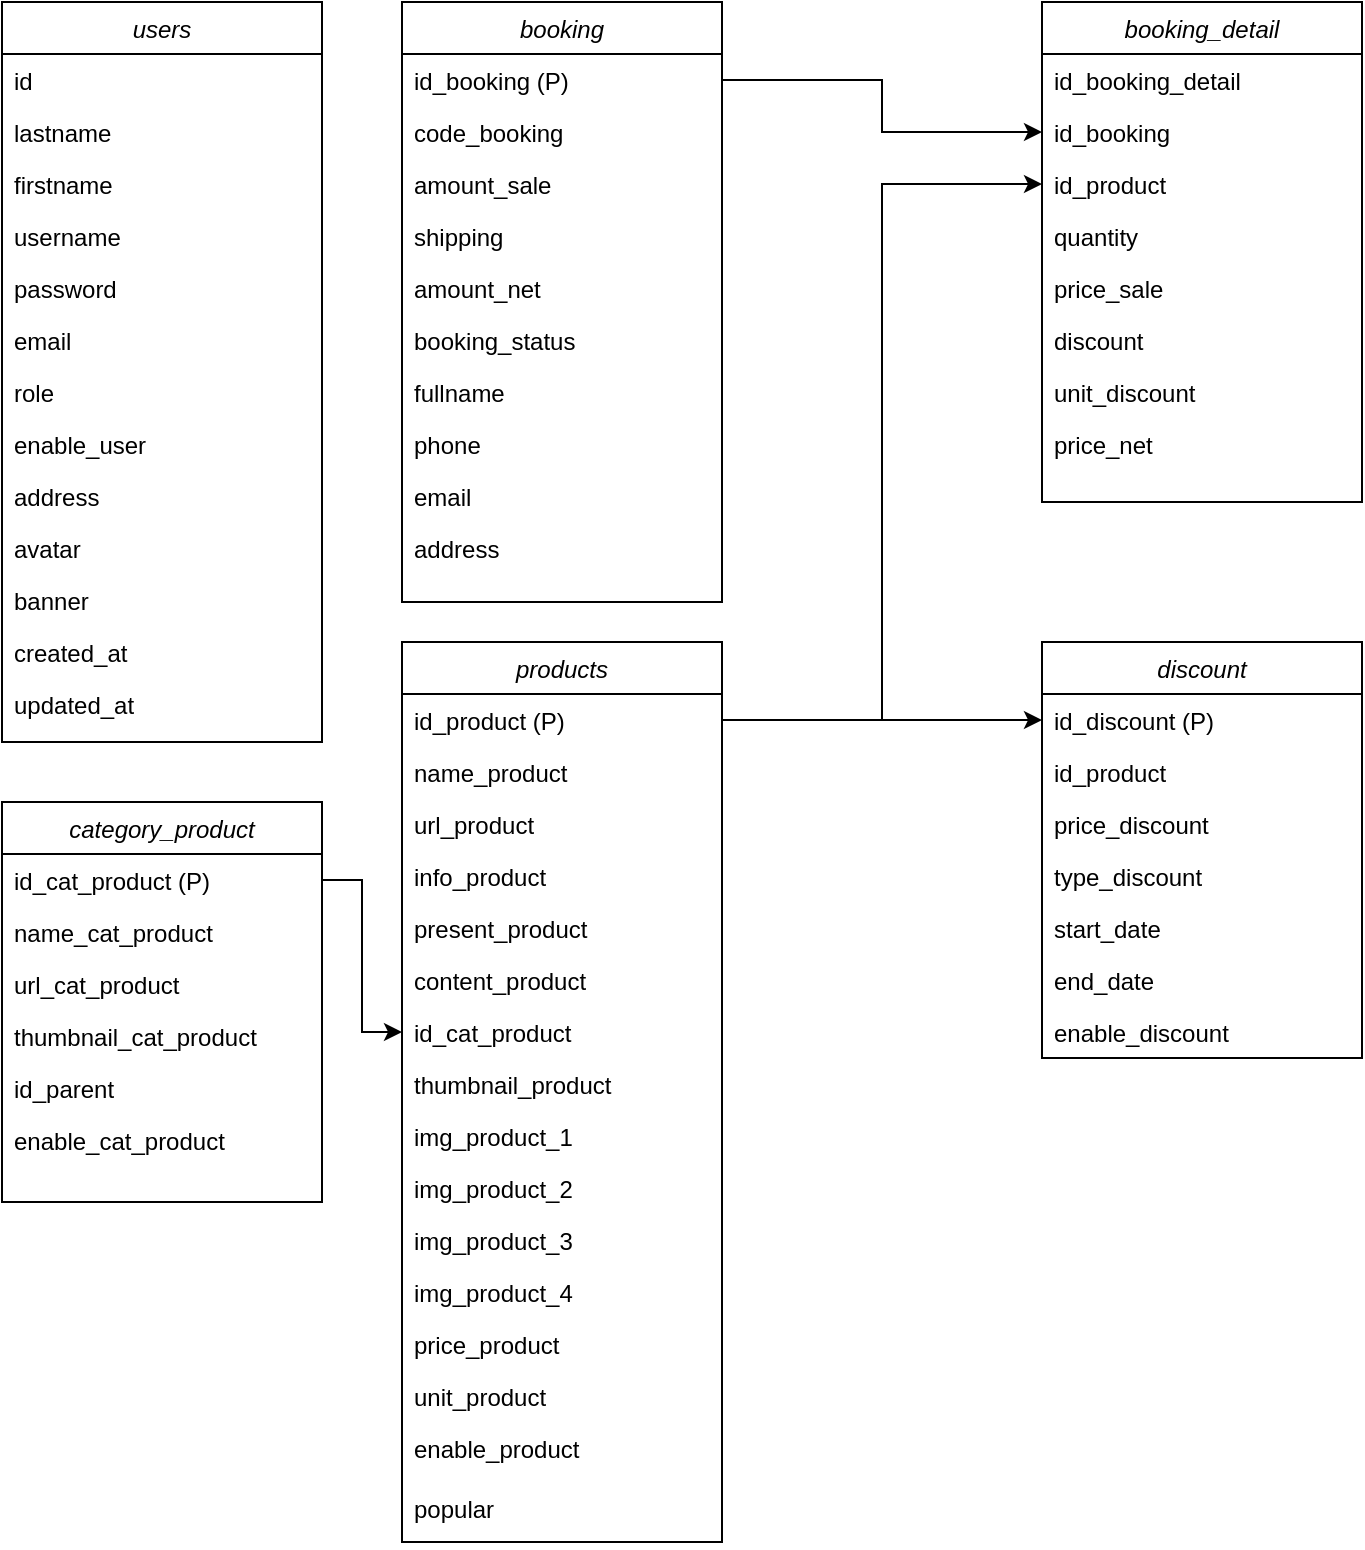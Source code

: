 <mxfile version="24.2.7" type="device">
  <diagram id="C5RBs43oDa-KdzZeNtuy" name="Page-1">
    <mxGraphModel dx="1434" dy="786" grid="1" gridSize="10" guides="1" tooltips="1" connect="1" arrows="1" fold="1" page="1" pageScale="1" pageWidth="827" pageHeight="1169" math="0" shadow="0">
      <root>
        <mxCell id="WIyWlLk6GJQsqaUBKTNV-0" />
        <mxCell id="WIyWlLk6GJQsqaUBKTNV-1" parent="WIyWlLk6GJQsqaUBKTNV-0" />
        <mxCell id="dp-KuTQFsWQeeo3TTxh5-1" value="users" style="swimlane;fontStyle=2;align=center;verticalAlign=top;childLayout=stackLayout;horizontal=1;startSize=26;horizontalStack=0;resizeParent=1;resizeLast=0;collapsible=1;marginBottom=0;rounded=0;shadow=0;strokeWidth=1;" vertex="1" parent="WIyWlLk6GJQsqaUBKTNV-1">
          <mxGeometry x="40" y="120" width="160" height="370" as="geometry">
            <mxRectangle x="230" y="140" width="160" height="26" as="alternateBounds" />
          </mxGeometry>
        </mxCell>
        <mxCell id="dp-KuTQFsWQeeo3TTxh5-2" value="id" style="text;align=left;verticalAlign=top;spacingLeft=4;spacingRight=4;overflow=hidden;rotatable=0;points=[[0,0.5],[1,0.5]];portConstraint=eastwest;" vertex="1" parent="dp-KuTQFsWQeeo3TTxh5-1">
          <mxGeometry y="26" width="160" height="26" as="geometry" />
        </mxCell>
        <mxCell id="dp-KuTQFsWQeeo3TTxh5-3" value="lastname" style="text;align=left;verticalAlign=top;spacingLeft=4;spacingRight=4;overflow=hidden;rotatable=0;points=[[0,0.5],[1,0.5]];portConstraint=eastwest;rounded=0;shadow=0;html=0;" vertex="1" parent="dp-KuTQFsWQeeo3TTxh5-1">
          <mxGeometry y="52" width="160" height="26" as="geometry" />
        </mxCell>
        <mxCell id="dp-KuTQFsWQeeo3TTxh5-4" value="firstname" style="text;align=left;verticalAlign=top;spacingLeft=4;spacingRight=4;overflow=hidden;rotatable=0;points=[[0,0.5],[1,0.5]];portConstraint=eastwest;rounded=0;shadow=0;html=0;" vertex="1" parent="dp-KuTQFsWQeeo3TTxh5-1">
          <mxGeometry y="78" width="160" height="26" as="geometry" />
        </mxCell>
        <mxCell id="dp-KuTQFsWQeeo3TTxh5-8" value="username" style="text;align=left;verticalAlign=top;spacingLeft=4;spacingRight=4;overflow=hidden;rotatable=0;points=[[0,0.5],[1,0.5]];portConstraint=eastwest;rounded=0;shadow=0;html=0;" vertex="1" parent="dp-KuTQFsWQeeo3TTxh5-1">
          <mxGeometry y="104" width="160" height="26" as="geometry" />
        </mxCell>
        <mxCell id="dp-KuTQFsWQeeo3TTxh5-9" value="password" style="text;align=left;verticalAlign=top;spacingLeft=4;spacingRight=4;overflow=hidden;rotatable=0;points=[[0,0.5],[1,0.5]];portConstraint=eastwest;rounded=0;shadow=0;html=0;" vertex="1" parent="dp-KuTQFsWQeeo3TTxh5-1">
          <mxGeometry y="130" width="160" height="26" as="geometry" />
        </mxCell>
        <mxCell id="dp-KuTQFsWQeeo3TTxh5-10" value="email" style="text;align=left;verticalAlign=top;spacingLeft=4;spacingRight=4;overflow=hidden;rotatable=0;points=[[0,0.5],[1,0.5]];portConstraint=eastwest;rounded=0;shadow=0;html=0;" vertex="1" parent="dp-KuTQFsWQeeo3TTxh5-1">
          <mxGeometry y="156" width="160" height="26" as="geometry" />
        </mxCell>
        <mxCell id="dp-KuTQFsWQeeo3TTxh5-11" value="role" style="text;align=left;verticalAlign=top;spacingLeft=4;spacingRight=4;overflow=hidden;rotatable=0;points=[[0,0.5],[1,0.5]];portConstraint=eastwest;rounded=0;shadow=0;html=0;" vertex="1" parent="dp-KuTQFsWQeeo3TTxh5-1">
          <mxGeometry y="182" width="160" height="26" as="geometry" />
        </mxCell>
        <mxCell id="dp-KuTQFsWQeeo3TTxh5-12" value="enable_user" style="text;align=left;verticalAlign=top;spacingLeft=4;spacingRight=4;overflow=hidden;rotatable=0;points=[[0,0.5],[1,0.5]];portConstraint=eastwest;rounded=0;shadow=0;html=0;" vertex="1" parent="dp-KuTQFsWQeeo3TTxh5-1">
          <mxGeometry y="208" width="160" height="26" as="geometry" />
        </mxCell>
        <mxCell id="dp-KuTQFsWQeeo3TTxh5-13" value="address" style="text;align=left;verticalAlign=top;spacingLeft=4;spacingRight=4;overflow=hidden;rotatable=0;points=[[0,0.5],[1,0.5]];portConstraint=eastwest;rounded=0;shadow=0;html=0;" vertex="1" parent="dp-KuTQFsWQeeo3TTxh5-1">
          <mxGeometry y="234" width="160" height="26" as="geometry" />
        </mxCell>
        <mxCell id="dp-KuTQFsWQeeo3TTxh5-14" value="avatar" style="text;align=left;verticalAlign=top;spacingLeft=4;spacingRight=4;overflow=hidden;rotatable=0;points=[[0,0.5],[1,0.5]];portConstraint=eastwest;rounded=0;shadow=0;html=0;" vertex="1" parent="dp-KuTQFsWQeeo3TTxh5-1">
          <mxGeometry y="260" width="160" height="26" as="geometry" />
        </mxCell>
        <mxCell id="dp-KuTQFsWQeeo3TTxh5-15" value="banner" style="text;align=left;verticalAlign=top;spacingLeft=4;spacingRight=4;overflow=hidden;rotatable=0;points=[[0,0.5],[1,0.5]];portConstraint=eastwest;rounded=0;shadow=0;html=0;" vertex="1" parent="dp-KuTQFsWQeeo3TTxh5-1">
          <mxGeometry y="286" width="160" height="26" as="geometry" />
        </mxCell>
        <mxCell id="dp-KuTQFsWQeeo3TTxh5-17" value="created_at" style="text;align=left;verticalAlign=top;spacingLeft=4;spacingRight=4;overflow=hidden;rotatable=0;points=[[0,0.5],[1,0.5]];portConstraint=eastwest;rounded=0;shadow=0;html=0;" vertex="1" parent="dp-KuTQFsWQeeo3TTxh5-1">
          <mxGeometry y="312" width="160" height="26" as="geometry" />
        </mxCell>
        <mxCell id="dp-KuTQFsWQeeo3TTxh5-16" value="updated_at" style="text;align=left;verticalAlign=top;spacingLeft=4;spacingRight=4;overflow=hidden;rotatable=0;points=[[0,0.5],[1,0.5]];portConstraint=eastwest;rounded=0;shadow=0;html=0;" vertex="1" parent="dp-KuTQFsWQeeo3TTxh5-1">
          <mxGeometry y="338" width="160" height="26" as="geometry" />
        </mxCell>
        <mxCell id="dp-KuTQFsWQeeo3TTxh5-18" value="booking" style="swimlane;fontStyle=2;align=center;verticalAlign=top;childLayout=stackLayout;horizontal=1;startSize=26;horizontalStack=0;resizeParent=1;resizeLast=0;collapsible=1;marginBottom=0;rounded=0;shadow=0;strokeWidth=1;" vertex="1" parent="WIyWlLk6GJQsqaUBKTNV-1">
          <mxGeometry x="240" y="120" width="160" height="300" as="geometry">
            <mxRectangle x="230" y="140" width="160" height="26" as="alternateBounds" />
          </mxGeometry>
        </mxCell>
        <mxCell id="dp-KuTQFsWQeeo3TTxh5-19" value="id_booking (P)" style="text;align=left;verticalAlign=top;spacingLeft=4;spacingRight=4;overflow=hidden;rotatable=0;points=[[0,0.5],[1,0.5]];portConstraint=eastwest;" vertex="1" parent="dp-KuTQFsWQeeo3TTxh5-18">
          <mxGeometry y="26" width="160" height="26" as="geometry" />
        </mxCell>
        <mxCell id="dp-KuTQFsWQeeo3TTxh5-20" value="code_booking" style="text;align=left;verticalAlign=top;spacingLeft=4;spacingRight=4;overflow=hidden;rotatable=0;points=[[0,0.5],[1,0.5]];portConstraint=eastwest;rounded=0;shadow=0;html=0;" vertex="1" parent="dp-KuTQFsWQeeo3TTxh5-18">
          <mxGeometry y="52" width="160" height="26" as="geometry" />
        </mxCell>
        <mxCell id="dp-KuTQFsWQeeo3TTxh5-21" value="amount_sale" style="text;align=left;verticalAlign=top;spacingLeft=4;spacingRight=4;overflow=hidden;rotatable=0;points=[[0,0.5],[1,0.5]];portConstraint=eastwest;rounded=0;shadow=0;html=0;" vertex="1" parent="dp-KuTQFsWQeeo3TTxh5-18">
          <mxGeometry y="78" width="160" height="26" as="geometry" />
        </mxCell>
        <mxCell id="dp-KuTQFsWQeeo3TTxh5-22" value="shipping" style="text;align=left;verticalAlign=top;spacingLeft=4;spacingRight=4;overflow=hidden;rotatable=0;points=[[0,0.5],[1,0.5]];portConstraint=eastwest;rounded=0;shadow=0;html=0;" vertex="1" parent="dp-KuTQFsWQeeo3TTxh5-18">
          <mxGeometry y="104" width="160" height="26" as="geometry" />
        </mxCell>
        <mxCell id="dp-KuTQFsWQeeo3TTxh5-23" value="amount_net" style="text;align=left;verticalAlign=top;spacingLeft=4;spacingRight=4;overflow=hidden;rotatable=0;points=[[0,0.5],[1,0.5]];portConstraint=eastwest;rounded=0;shadow=0;html=0;" vertex="1" parent="dp-KuTQFsWQeeo3TTxh5-18">
          <mxGeometry y="130" width="160" height="26" as="geometry" />
        </mxCell>
        <mxCell id="dp-KuTQFsWQeeo3TTxh5-24" value="booking_status" style="text;align=left;verticalAlign=top;spacingLeft=4;spacingRight=4;overflow=hidden;rotatable=0;points=[[0,0.5],[1,0.5]];portConstraint=eastwest;rounded=0;shadow=0;html=0;" vertex="1" parent="dp-KuTQFsWQeeo3TTxh5-18">
          <mxGeometry y="156" width="160" height="26" as="geometry" />
        </mxCell>
        <mxCell id="dp-KuTQFsWQeeo3TTxh5-25" value="fullname" style="text;align=left;verticalAlign=top;spacingLeft=4;spacingRight=4;overflow=hidden;rotatable=0;points=[[0,0.5],[1,0.5]];portConstraint=eastwest;rounded=0;shadow=0;html=0;" vertex="1" parent="dp-KuTQFsWQeeo3TTxh5-18">
          <mxGeometry y="182" width="160" height="26" as="geometry" />
        </mxCell>
        <mxCell id="dp-KuTQFsWQeeo3TTxh5-26" value="phone" style="text;align=left;verticalAlign=top;spacingLeft=4;spacingRight=4;overflow=hidden;rotatable=0;points=[[0,0.5],[1,0.5]];portConstraint=eastwest;rounded=0;shadow=0;html=0;" vertex="1" parent="dp-KuTQFsWQeeo3TTxh5-18">
          <mxGeometry y="208" width="160" height="26" as="geometry" />
        </mxCell>
        <mxCell id="dp-KuTQFsWQeeo3TTxh5-27" value="email" style="text;align=left;verticalAlign=top;spacingLeft=4;spacingRight=4;overflow=hidden;rotatable=0;points=[[0,0.5],[1,0.5]];portConstraint=eastwest;rounded=0;shadow=0;html=0;" vertex="1" parent="dp-KuTQFsWQeeo3TTxh5-18">
          <mxGeometry y="234" width="160" height="26" as="geometry" />
        </mxCell>
        <mxCell id="dp-KuTQFsWQeeo3TTxh5-28" value="address" style="text;align=left;verticalAlign=top;spacingLeft=4;spacingRight=4;overflow=hidden;rotatable=0;points=[[0,0.5],[1,0.5]];portConstraint=eastwest;rounded=0;shadow=0;html=0;" vertex="1" parent="dp-KuTQFsWQeeo3TTxh5-18">
          <mxGeometry y="260" width="160" height="26" as="geometry" />
        </mxCell>
        <mxCell id="dp-KuTQFsWQeeo3TTxh5-32" value="booking_detail" style="swimlane;fontStyle=2;align=center;verticalAlign=top;childLayout=stackLayout;horizontal=1;startSize=26;horizontalStack=0;resizeParent=1;resizeLast=0;collapsible=1;marginBottom=0;rounded=0;shadow=0;strokeWidth=1;" vertex="1" parent="WIyWlLk6GJQsqaUBKTNV-1">
          <mxGeometry x="560" y="120" width="160" height="250" as="geometry">
            <mxRectangle x="230" y="140" width="160" height="26" as="alternateBounds" />
          </mxGeometry>
        </mxCell>
        <mxCell id="dp-KuTQFsWQeeo3TTxh5-33" value="id_booking_detail" style="text;align=left;verticalAlign=top;spacingLeft=4;spacingRight=4;overflow=hidden;rotatable=0;points=[[0,0.5],[1,0.5]];portConstraint=eastwest;" vertex="1" parent="dp-KuTQFsWQeeo3TTxh5-32">
          <mxGeometry y="26" width="160" height="26" as="geometry" />
        </mxCell>
        <mxCell id="dp-KuTQFsWQeeo3TTxh5-34" value="id_booking" style="text;align=left;verticalAlign=top;spacingLeft=4;spacingRight=4;overflow=hidden;rotatable=0;points=[[0,0.5],[1,0.5]];portConstraint=eastwest;rounded=0;shadow=0;html=0;" vertex="1" parent="dp-KuTQFsWQeeo3TTxh5-32">
          <mxGeometry y="52" width="160" height="26" as="geometry" />
        </mxCell>
        <mxCell id="dp-KuTQFsWQeeo3TTxh5-35" value="id_product" style="text;align=left;verticalAlign=top;spacingLeft=4;spacingRight=4;overflow=hidden;rotatable=0;points=[[0,0.5],[1,0.5]];portConstraint=eastwest;rounded=0;shadow=0;html=0;" vertex="1" parent="dp-KuTQFsWQeeo3TTxh5-32">
          <mxGeometry y="78" width="160" height="26" as="geometry" />
        </mxCell>
        <mxCell id="dp-KuTQFsWQeeo3TTxh5-36" value="quantity" style="text;align=left;verticalAlign=top;spacingLeft=4;spacingRight=4;overflow=hidden;rotatable=0;points=[[0,0.5],[1,0.5]];portConstraint=eastwest;rounded=0;shadow=0;html=0;" vertex="1" parent="dp-KuTQFsWQeeo3TTxh5-32">
          <mxGeometry y="104" width="160" height="26" as="geometry" />
        </mxCell>
        <mxCell id="dp-KuTQFsWQeeo3TTxh5-37" value="price_sale" style="text;align=left;verticalAlign=top;spacingLeft=4;spacingRight=4;overflow=hidden;rotatable=0;points=[[0,0.5],[1,0.5]];portConstraint=eastwest;rounded=0;shadow=0;html=0;" vertex="1" parent="dp-KuTQFsWQeeo3TTxh5-32">
          <mxGeometry y="130" width="160" height="26" as="geometry" />
        </mxCell>
        <mxCell id="dp-KuTQFsWQeeo3TTxh5-38" value="discount" style="text;align=left;verticalAlign=top;spacingLeft=4;spacingRight=4;overflow=hidden;rotatable=0;points=[[0,0.5],[1,0.5]];portConstraint=eastwest;rounded=0;shadow=0;html=0;" vertex="1" parent="dp-KuTQFsWQeeo3TTxh5-32">
          <mxGeometry y="156" width="160" height="26" as="geometry" />
        </mxCell>
        <mxCell id="dp-KuTQFsWQeeo3TTxh5-39" value="unit_discount" style="text;align=left;verticalAlign=top;spacingLeft=4;spacingRight=4;overflow=hidden;rotatable=0;points=[[0,0.5],[1,0.5]];portConstraint=eastwest;rounded=0;shadow=0;html=0;" vertex="1" parent="dp-KuTQFsWQeeo3TTxh5-32">
          <mxGeometry y="182" width="160" height="26" as="geometry" />
        </mxCell>
        <mxCell id="dp-KuTQFsWQeeo3TTxh5-40" value="price_net" style="text;align=left;verticalAlign=top;spacingLeft=4;spacingRight=4;overflow=hidden;rotatable=0;points=[[0,0.5],[1,0.5]];portConstraint=eastwest;rounded=0;shadow=0;html=0;" vertex="1" parent="dp-KuTQFsWQeeo3TTxh5-32">
          <mxGeometry y="208" width="160" height="26" as="geometry" />
        </mxCell>
        <mxCell id="dp-KuTQFsWQeeo3TTxh5-43" style="edgeStyle=orthogonalEdgeStyle;rounded=0;orthogonalLoop=1;jettySize=auto;html=1;" edge="1" parent="WIyWlLk6GJQsqaUBKTNV-1" source="dp-KuTQFsWQeeo3TTxh5-19" target="dp-KuTQFsWQeeo3TTxh5-34">
          <mxGeometry relative="1" as="geometry" />
        </mxCell>
        <mxCell id="dp-KuTQFsWQeeo3TTxh5-44" value="products" style="swimlane;fontStyle=2;align=center;verticalAlign=top;childLayout=stackLayout;horizontal=1;startSize=26;horizontalStack=0;resizeParent=1;resizeLast=0;collapsible=1;marginBottom=0;rounded=0;shadow=0;strokeWidth=1;" vertex="1" parent="WIyWlLk6GJQsqaUBKTNV-1">
          <mxGeometry x="240" y="440" width="160" height="450" as="geometry">
            <mxRectangle x="230" y="140" width="160" height="26" as="alternateBounds" />
          </mxGeometry>
        </mxCell>
        <mxCell id="dp-KuTQFsWQeeo3TTxh5-45" value="id_product (P)" style="text;align=left;verticalAlign=top;spacingLeft=4;spacingRight=4;overflow=hidden;rotatable=0;points=[[0,0.5],[1,0.5]];portConstraint=eastwest;" vertex="1" parent="dp-KuTQFsWQeeo3TTxh5-44">
          <mxGeometry y="26" width="160" height="26" as="geometry" />
        </mxCell>
        <mxCell id="dp-KuTQFsWQeeo3TTxh5-46" value="name_product" style="text;align=left;verticalAlign=top;spacingLeft=4;spacingRight=4;overflow=hidden;rotatable=0;points=[[0,0.5],[1,0.5]];portConstraint=eastwest;rounded=0;shadow=0;html=0;" vertex="1" parent="dp-KuTQFsWQeeo3TTxh5-44">
          <mxGeometry y="52" width="160" height="26" as="geometry" />
        </mxCell>
        <mxCell id="dp-KuTQFsWQeeo3TTxh5-47" value="url_product" style="text;align=left;verticalAlign=top;spacingLeft=4;spacingRight=4;overflow=hidden;rotatable=0;points=[[0,0.5],[1,0.5]];portConstraint=eastwest;rounded=0;shadow=0;html=0;" vertex="1" parent="dp-KuTQFsWQeeo3TTxh5-44">
          <mxGeometry y="78" width="160" height="26" as="geometry" />
        </mxCell>
        <mxCell id="dp-KuTQFsWQeeo3TTxh5-48" value="info_product" style="text;align=left;verticalAlign=top;spacingLeft=4;spacingRight=4;overflow=hidden;rotatable=0;points=[[0,0.5],[1,0.5]];portConstraint=eastwest;rounded=0;shadow=0;html=0;" vertex="1" parent="dp-KuTQFsWQeeo3TTxh5-44">
          <mxGeometry y="104" width="160" height="26" as="geometry" />
        </mxCell>
        <mxCell id="dp-KuTQFsWQeeo3TTxh5-49" value="present_product" style="text;align=left;verticalAlign=top;spacingLeft=4;spacingRight=4;overflow=hidden;rotatable=0;points=[[0,0.5],[1,0.5]];portConstraint=eastwest;rounded=0;shadow=0;html=0;" vertex="1" parent="dp-KuTQFsWQeeo3TTxh5-44">
          <mxGeometry y="130" width="160" height="26" as="geometry" />
        </mxCell>
        <mxCell id="dp-KuTQFsWQeeo3TTxh5-50" value="content_product" style="text;align=left;verticalAlign=top;spacingLeft=4;spacingRight=4;overflow=hidden;rotatable=0;points=[[0,0.5],[1,0.5]];portConstraint=eastwest;rounded=0;shadow=0;html=0;" vertex="1" parent="dp-KuTQFsWQeeo3TTxh5-44">
          <mxGeometry y="156" width="160" height="26" as="geometry" />
        </mxCell>
        <mxCell id="dp-KuTQFsWQeeo3TTxh5-51" value="id_cat_product" style="text;align=left;verticalAlign=top;spacingLeft=4;spacingRight=4;overflow=hidden;rotatable=0;points=[[0,0.5],[1,0.5]];portConstraint=eastwest;rounded=0;shadow=0;html=0;" vertex="1" parent="dp-KuTQFsWQeeo3TTxh5-44">
          <mxGeometry y="182" width="160" height="26" as="geometry" />
        </mxCell>
        <mxCell id="dp-KuTQFsWQeeo3TTxh5-52" value="thumbnail_product" style="text;align=left;verticalAlign=top;spacingLeft=4;spacingRight=4;overflow=hidden;rotatable=0;points=[[0,0.5],[1,0.5]];portConstraint=eastwest;rounded=0;shadow=0;html=0;" vertex="1" parent="dp-KuTQFsWQeeo3TTxh5-44">
          <mxGeometry y="208" width="160" height="26" as="geometry" />
        </mxCell>
        <mxCell id="dp-KuTQFsWQeeo3TTxh5-53" value="img_product_1" style="text;align=left;verticalAlign=top;spacingLeft=4;spacingRight=4;overflow=hidden;rotatable=0;points=[[0,0.5],[1,0.5]];portConstraint=eastwest;rounded=0;shadow=0;html=0;" vertex="1" parent="dp-KuTQFsWQeeo3TTxh5-44">
          <mxGeometry y="234" width="160" height="26" as="geometry" />
        </mxCell>
        <mxCell id="dp-KuTQFsWQeeo3TTxh5-54" value="img_product_2" style="text;align=left;verticalAlign=top;spacingLeft=4;spacingRight=4;overflow=hidden;rotatable=0;points=[[0,0.5],[1,0.5]];portConstraint=eastwest;rounded=0;shadow=0;html=0;" vertex="1" parent="dp-KuTQFsWQeeo3TTxh5-44">
          <mxGeometry y="260" width="160" height="26" as="geometry" />
        </mxCell>
        <mxCell id="dp-KuTQFsWQeeo3TTxh5-55" value="img_product_3" style="text;align=left;verticalAlign=top;spacingLeft=4;spacingRight=4;overflow=hidden;rotatable=0;points=[[0,0.5],[1,0.5]];portConstraint=eastwest;rounded=0;shadow=0;html=0;" vertex="1" parent="dp-KuTQFsWQeeo3TTxh5-44">
          <mxGeometry y="286" width="160" height="26" as="geometry" />
        </mxCell>
        <mxCell id="dp-KuTQFsWQeeo3TTxh5-56" value="img_product_4" style="text;align=left;verticalAlign=top;spacingLeft=4;spacingRight=4;overflow=hidden;rotatable=0;points=[[0,0.5],[1,0.5]];portConstraint=eastwest;rounded=0;shadow=0;html=0;" vertex="1" parent="dp-KuTQFsWQeeo3TTxh5-44">
          <mxGeometry y="312" width="160" height="26" as="geometry" />
        </mxCell>
        <mxCell id="dp-KuTQFsWQeeo3TTxh5-59" value="price_product" style="text;align=left;verticalAlign=top;spacingLeft=4;spacingRight=4;overflow=hidden;rotatable=0;points=[[0,0.5],[1,0.5]];portConstraint=eastwest;rounded=0;shadow=0;html=0;" vertex="1" parent="dp-KuTQFsWQeeo3TTxh5-44">
          <mxGeometry y="338" width="160" height="26" as="geometry" />
        </mxCell>
        <mxCell id="dp-KuTQFsWQeeo3TTxh5-57" value="unit_product" style="text;align=left;verticalAlign=top;spacingLeft=4;spacingRight=4;overflow=hidden;rotatable=0;points=[[0,0.5],[1,0.5]];portConstraint=eastwest;rounded=0;shadow=0;html=0;" vertex="1" parent="dp-KuTQFsWQeeo3TTxh5-44">
          <mxGeometry y="364" width="160" height="26" as="geometry" />
        </mxCell>
        <mxCell id="dp-KuTQFsWQeeo3TTxh5-58" value="enable_product" style="text;align=left;verticalAlign=top;spacingLeft=4;spacingRight=4;overflow=hidden;rotatable=0;points=[[0,0.5],[1,0.5]];portConstraint=eastwest;rounded=0;shadow=0;html=0;" vertex="1" parent="dp-KuTQFsWQeeo3TTxh5-44">
          <mxGeometry y="390" width="160" height="30" as="geometry" />
        </mxCell>
        <mxCell id="dp-KuTQFsWQeeo3TTxh5-60" value="popular" style="text;align=left;verticalAlign=top;spacingLeft=4;spacingRight=4;overflow=hidden;rotatable=0;points=[[0,0.5],[1,0.5]];portConstraint=eastwest;rounded=0;shadow=0;html=0;" vertex="1" parent="dp-KuTQFsWQeeo3TTxh5-44">
          <mxGeometry y="420" width="160" height="30" as="geometry" />
        </mxCell>
        <mxCell id="dp-KuTQFsWQeeo3TTxh5-61" style="edgeStyle=orthogonalEdgeStyle;rounded=0;orthogonalLoop=1;jettySize=auto;html=1;" edge="1" parent="WIyWlLk6GJQsqaUBKTNV-1" source="dp-KuTQFsWQeeo3TTxh5-45" target="dp-KuTQFsWQeeo3TTxh5-35">
          <mxGeometry relative="1" as="geometry" />
        </mxCell>
        <mxCell id="dp-KuTQFsWQeeo3TTxh5-62" value="category_product" style="swimlane;fontStyle=2;align=center;verticalAlign=top;childLayout=stackLayout;horizontal=1;startSize=26;horizontalStack=0;resizeParent=1;resizeLast=0;collapsible=1;marginBottom=0;rounded=0;shadow=0;strokeWidth=1;" vertex="1" parent="WIyWlLk6GJQsqaUBKTNV-1">
          <mxGeometry x="40" y="520" width="160" height="200" as="geometry">
            <mxRectangle x="230" y="140" width="160" height="26" as="alternateBounds" />
          </mxGeometry>
        </mxCell>
        <mxCell id="dp-KuTQFsWQeeo3TTxh5-63" value="id_cat_product (P)" style="text;align=left;verticalAlign=top;spacingLeft=4;spacingRight=4;overflow=hidden;rotatable=0;points=[[0,0.5],[1,0.5]];portConstraint=eastwest;" vertex="1" parent="dp-KuTQFsWQeeo3TTxh5-62">
          <mxGeometry y="26" width="160" height="26" as="geometry" />
        </mxCell>
        <mxCell id="dp-KuTQFsWQeeo3TTxh5-64" value="name_cat_product" style="text;align=left;verticalAlign=top;spacingLeft=4;spacingRight=4;overflow=hidden;rotatable=0;points=[[0,0.5],[1,0.5]];portConstraint=eastwest;rounded=0;shadow=0;html=0;" vertex="1" parent="dp-KuTQFsWQeeo3TTxh5-62">
          <mxGeometry y="52" width="160" height="26" as="geometry" />
        </mxCell>
        <mxCell id="dp-KuTQFsWQeeo3TTxh5-65" value="url_cat_product" style="text;align=left;verticalAlign=top;spacingLeft=4;spacingRight=4;overflow=hidden;rotatable=0;points=[[0,0.5],[1,0.5]];portConstraint=eastwest;rounded=0;shadow=0;html=0;" vertex="1" parent="dp-KuTQFsWQeeo3TTxh5-62">
          <mxGeometry y="78" width="160" height="26" as="geometry" />
        </mxCell>
        <mxCell id="dp-KuTQFsWQeeo3TTxh5-66" value="thumbnail_cat_product" style="text;align=left;verticalAlign=top;spacingLeft=4;spacingRight=4;overflow=hidden;rotatable=0;points=[[0,0.5],[1,0.5]];portConstraint=eastwest;rounded=0;shadow=0;html=0;" vertex="1" parent="dp-KuTQFsWQeeo3TTxh5-62">
          <mxGeometry y="104" width="160" height="26" as="geometry" />
        </mxCell>
        <mxCell id="dp-KuTQFsWQeeo3TTxh5-67" value="id_parent" style="text;align=left;verticalAlign=top;spacingLeft=4;spacingRight=4;overflow=hidden;rotatable=0;points=[[0,0.5],[1,0.5]];portConstraint=eastwest;rounded=0;shadow=0;html=0;" vertex="1" parent="dp-KuTQFsWQeeo3TTxh5-62">
          <mxGeometry y="130" width="160" height="26" as="geometry" />
        </mxCell>
        <mxCell id="dp-KuTQFsWQeeo3TTxh5-68" value="enable_cat_product" style="text;align=left;verticalAlign=top;spacingLeft=4;spacingRight=4;overflow=hidden;rotatable=0;points=[[0,0.5],[1,0.5]];portConstraint=eastwest;rounded=0;shadow=0;html=0;" vertex="1" parent="dp-KuTQFsWQeeo3TTxh5-62">
          <mxGeometry y="156" width="160" height="26" as="geometry" />
        </mxCell>
        <mxCell id="dp-KuTQFsWQeeo3TTxh5-73" style="edgeStyle=orthogonalEdgeStyle;rounded=0;orthogonalLoop=1;jettySize=auto;html=1;" edge="1" parent="WIyWlLk6GJQsqaUBKTNV-1" source="dp-KuTQFsWQeeo3TTxh5-63" target="dp-KuTQFsWQeeo3TTxh5-51">
          <mxGeometry relative="1" as="geometry" />
        </mxCell>
        <mxCell id="dp-KuTQFsWQeeo3TTxh5-74" value="discount" style="swimlane;fontStyle=2;align=center;verticalAlign=top;childLayout=stackLayout;horizontal=1;startSize=26;horizontalStack=0;resizeParent=1;resizeLast=0;collapsible=1;marginBottom=0;rounded=0;shadow=0;strokeWidth=1;" vertex="1" parent="WIyWlLk6GJQsqaUBKTNV-1">
          <mxGeometry x="560" y="440" width="160" height="208" as="geometry">
            <mxRectangle x="230" y="140" width="160" height="26" as="alternateBounds" />
          </mxGeometry>
        </mxCell>
        <mxCell id="dp-KuTQFsWQeeo3TTxh5-75" value="id_discount (P)" style="text;align=left;verticalAlign=top;spacingLeft=4;spacingRight=4;overflow=hidden;rotatable=0;points=[[0,0.5],[1,0.5]];portConstraint=eastwest;" vertex="1" parent="dp-KuTQFsWQeeo3TTxh5-74">
          <mxGeometry y="26" width="160" height="26" as="geometry" />
        </mxCell>
        <mxCell id="dp-KuTQFsWQeeo3TTxh5-76" value="id_product" style="text;align=left;verticalAlign=top;spacingLeft=4;spacingRight=4;overflow=hidden;rotatable=0;points=[[0,0.5],[1,0.5]];portConstraint=eastwest;rounded=0;shadow=0;html=0;" vertex="1" parent="dp-KuTQFsWQeeo3TTxh5-74">
          <mxGeometry y="52" width="160" height="26" as="geometry" />
        </mxCell>
        <mxCell id="dp-KuTQFsWQeeo3TTxh5-81" value="price_discount" style="text;align=left;verticalAlign=top;spacingLeft=4;spacingRight=4;overflow=hidden;rotatable=0;points=[[0,0.5],[1,0.5]];portConstraint=eastwest;rounded=0;shadow=0;html=0;" vertex="1" parent="dp-KuTQFsWQeeo3TTxh5-74">
          <mxGeometry y="78" width="160" height="26" as="geometry" />
        </mxCell>
        <mxCell id="dp-KuTQFsWQeeo3TTxh5-77" value="type_discount" style="text;align=left;verticalAlign=top;spacingLeft=4;spacingRight=4;overflow=hidden;rotatable=0;points=[[0,0.5],[1,0.5]];portConstraint=eastwest;rounded=0;shadow=0;html=0;" vertex="1" parent="dp-KuTQFsWQeeo3TTxh5-74">
          <mxGeometry y="104" width="160" height="26" as="geometry" />
        </mxCell>
        <mxCell id="dp-KuTQFsWQeeo3TTxh5-78" value="start_date" style="text;align=left;verticalAlign=top;spacingLeft=4;spacingRight=4;overflow=hidden;rotatable=0;points=[[0,0.5],[1,0.5]];portConstraint=eastwest;rounded=0;shadow=0;html=0;" vertex="1" parent="dp-KuTQFsWQeeo3TTxh5-74">
          <mxGeometry y="130" width="160" height="26" as="geometry" />
        </mxCell>
        <mxCell id="dp-KuTQFsWQeeo3TTxh5-79" value="end_date" style="text;align=left;verticalAlign=top;spacingLeft=4;spacingRight=4;overflow=hidden;rotatable=0;points=[[0,0.5],[1,0.5]];portConstraint=eastwest;rounded=0;shadow=0;html=0;" vertex="1" parent="dp-KuTQFsWQeeo3TTxh5-74">
          <mxGeometry y="156" width="160" height="26" as="geometry" />
        </mxCell>
        <mxCell id="dp-KuTQFsWQeeo3TTxh5-80" value="enable_discount" style="text;align=left;verticalAlign=top;spacingLeft=4;spacingRight=4;overflow=hidden;rotatable=0;points=[[0,0.5],[1,0.5]];portConstraint=eastwest;rounded=0;shadow=0;html=0;" vertex="1" parent="dp-KuTQFsWQeeo3TTxh5-74">
          <mxGeometry y="182" width="160" height="26" as="geometry" />
        </mxCell>
        <mxCell id="dp-KuTQFsWQeeo3TTxh5-82" style="edgeStyle=orthogonalEdgeStyle;rounded=0;orthogonalLoop=1;jettySize=auto;html=1;" edge="1" parent="WIyWlLk6GJQsqaUBKTNV-1" source="dp-KuTQFsWQeeo3TTxh5-45" target="dp-KuTQFsWQeeo3TTxh5-75">
          <mxGeometry relative="1" as="geometry" />
        </mxCell>
      </root>
    </mxGraphModel>
  </diagram>
</mxfile>
